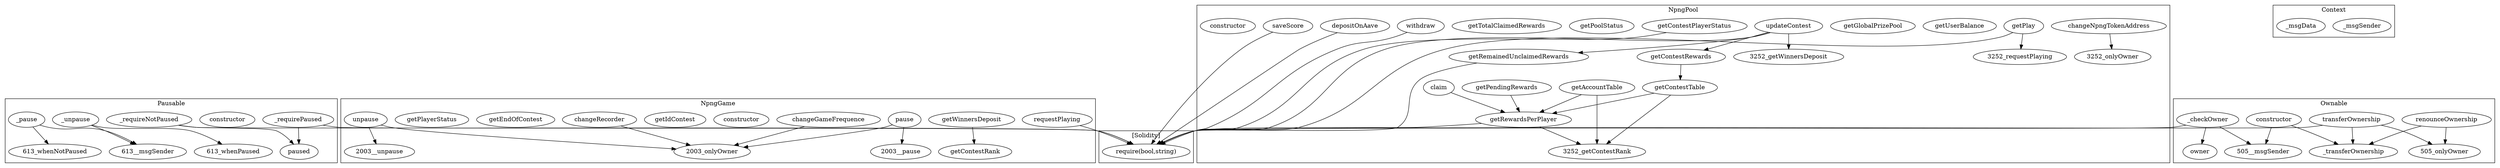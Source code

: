 strict digraph {
subgraph cluster_613_Pausable {
label = "Pausable"
"613__requirePaused" [label="_requirePaused"]
"613_constructor" [label="constructor"]
"613__unpause" [label="_unpause"]
"613__requireNotPaused" [label="_requireNotPaused"]
"613_paused" [label="paused"]
"613__pause" [label="_pause"]
"613__requireNotPaused" -> "613_paused"
"613__pause" -> "613__msgSender"
"613__pause" -> "613_whenNotPaused"
"613__unpause" -> "613_whenPaused"
"613__requirePaused" -> "613_paused"
"613__unpause" -> "613__msgSender"
}subgraph cluster_2003_NpngGame {
label = "NpngGame"
"2003_pause" [label="pause"]
"2003_getContestRank" [label="getContestRank"]
"2003_getWinnersDeposit" [label="getWinnersDeposit"]
"2003_changeRecorder" [label="changeRecorder"]
"2003_unpause" [label="unpause"]
"2003_constructor" [label="constructor"]
"2003_getIdContest" [label="getIdContest"]
"2003_requestPlaying" [label="requestPlaying"]
"2003_getEndOfContest" [label="getEndOfContest"]
"2003_getPlayerStatus" [label="getPlayerStatus"]
"2003_changeGameFrequence" [label="changeGameFrequence"]
"2003_changeRecorder" -> "2003_onlyOwner"
"2003_getWinnersDeposit" -> "2003_getContestRank"
"2003_unpause" -> "2003_onlyOwner"
"2003_pause" -> "2003__pause"
"2003_pause" -> "2003_onlyOwner"
"2003_changeGameFrequence" -> "2003_onlyOwner"
"2003_unpause" -> "2003__unpause"
}subgraph cluster_3252_NpngPool {
label = "NpngPool"
"3252_getContestRewards" [label="getContestRewards"]
"3252_saveScore" [label="saveScore"]
"3252_depositOnAave" [label="depositOnAave"]
"3252_getUserBalance" [label="getUserBalance"]
"3252_getGlobalPrizePool" [label="getGlobalPrizePool"]
"3252_withdraw" [label="withdraw"]
"3252_getContestPlayerStatus" [label="getContestPlayerStatus"]
"3252_getAccountTable" [label="getAccountTable"]
"3252_claim" [label="claim"]
"3252_getContestTable" [label="getContestTable"]
"3252_getPoolStatus" [label="getPoolStatus"]
"3252_getTotalClaimedRewards" [label="getTotalClaimedRewards"]
"3252_getRewardsPerPlayer" [label="getRewardsPerPlayer"]
"3252_changeNpngTokenAddress" [label="changeNpngTokenAddress"]
"3252_getPendingRewards" [label="getPendingRewards"]
"3252_getPlay" [label="getPlay"]
"3252_updateContest" [label="updateContest"]
"3252_getRemainedUnclaimedRewards" [label="getRemainedUnclaimedRewards"]
"3252_constructor" [label="constructor"]
"3252_getContestTable" -> "3252_getRewardsPerPlayer"
"3252_getContestTable" -> "3252_getContestRank"
"3252_updateContest" -> "3252_getContestRewards"
"3252_updateContest" -> "3252_getRemainedUnclaimedRewards"
"3252_updateContest" -> "3252_getWinnersDeposit"
"3252_claim" -> "3252_getRewardsPerPlayer"
"3252_getAccountTable" -> "3252_getRewardsPerPlayer"
"3252_getRewardsPerPlayer" -> "3252_getContestRank"
"3252_getPlay" -> "3252_requestPlaying"
"3252_getPendingRewards" -> "3252_getRewardsPerPlayer"
"3252_changeNpngTokenAddress" -> "3252_onlyOwner"
"3252_getContestRewards" -> "3252_getContestTable"
"3252_getAccountTable" -> "3252_getContestRank"
}subgraph cluster_1368_Context {
label = "Context"
"1368__msgSender" [label="_msgSender"]
"1368__msgData" [label="_msgData"]
}subgraph cluster_505_Ownable {
label = "Ownable"
"505_owner" [label="owner"]
"505_renounceOwnership" [label="renounceOwnership"]
"505_transferOwnership" [label="transferOwnership"]
"505_constructor" [label="constructor"]
"505__transferOwnership" [label="_transferOwnership"]
"505__checkOwner" [label="_checkOwner"]
"505_transferOwnership" -> "505__transferOwnership"
"505__checkOwner" -> "505__msgSender"
"505_constructor" -> "505__transferOwnership"
"505_renounceOwnership" -> "505__transferOwnership"
"505_constructor" -> "505__msgSender"
"505__checkOwner" -> "505_owner"
"505_transferOwnership" -> "505_onlyOwner"
"505_renounceOwnership" -> "505_onlyOwner"
}subgraph cluster_solidity {
label = "[Solidity]"
"require(bool,string)" 
"3252_getRemainedUnclaimedRewards" -> "require(bool,string)"
"3252_saveScore" -> "require(bool,string)"
"3252_depositOnAave" -> "require(bool,string)"
"3252_getRewardsPerPlayer" -> "require(bool,string)"
"613__requirePaused" -> "require(bool,string)"
"505_transferOwnership" -> "require(bool,string)"
"3252_getContestPlayerStatus" -> "require(bool,string)"
"3252_updateContest" -> "require(bool,string)"
"505__checkOwner" -> "require(bool,string)"
"3252_getPlay" -> "require(bool,string)"
"613__requireNotPaused" -> "require(bool,string)"
"2003_requestPlaying" -> "require(bool,string)"
"3252_withdraw" -> "require(bool,string)"
}
}